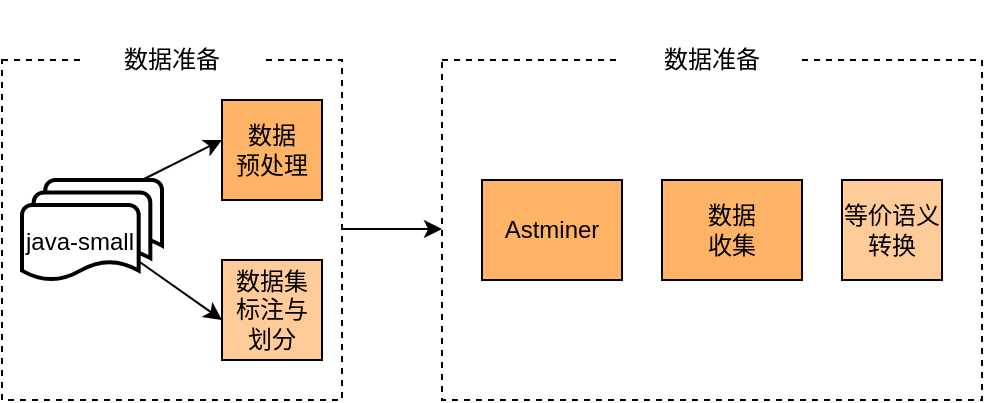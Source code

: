 <mxfile version="14.6.9" type="github">
  <diagram id="JVltaT_nDNOEHpSQOxmV" name="Page-1">
    <mxGraphModel dx="782" dy="551" grid="1" gridSize="10" guides="1" tooltips="1" connect="1" arrows="1" fold="1" page="1" pageScale="1" pageWidth="827" pageHeight="1169" math="0" shadow="0">
      <root>
        <mxCell id="0" />
        <mxCell id="1" parent="0" />
        <mxCell id="EP9sFhI_LQ-2BoXjK-Tm-1" value="" style="whiteSpace=wrap;html=1;aspect=fixed;dashed=1;" vertex="1" parent="1">
          <mxGeometry x="80" y="240" width="170" height="170" as="geometry" />
        </mxCell>
        <mxCell id="EP9sFhI_LQ-2BoXjK-Tm-2" value="数据准备" style="text;html=1;align=center;verticalAlign=middle;whiteSpace=wrap;rounded=0;dashed=1;labelBackgroundColor=none;fillColor=#ffffff;" vertex="1" parent="1">
          <mxGeometry x="120" y="210" width="90" height="60" as="geometry" />
        </mxCell>
        <mxCell id="EP9sFhI_LQ-2BoXjK-Tm-3" value="&lt;div&gt;数据&lt;/div&gt;&lt;div&gt;预处理&lt;br&gt;&lt;/div&gt;" style="whiteSpace=wrap;html=1;aspect=fixed;labelBackgroundColor=none;fillColor=#FFB366;" vertex="1" parent="1">
          <mxGeometry x="190" y="260" width="50" height="50" as="geometry" />
        </mxCell>
        <mxCell id="EP9sFhI_LQ-2BoXjK-Tm-4" value="&lt;div&gt;数据集&lt;/div&gt;&lt;div&gt;标注与&lt;/div&gt;&lt;div&gt;划分&lt;/div&gt;" style="whiteSpace=wrap;html=1;aspect=fixed;labelBackgroundColor=none;fillColor=#FFCC99;" vertex="1" parent="1">
          <mxGeometry x="190" y="340" width="50" height="50" as="geometry" />
        </mxCell>
        <mxCell id="EP9sFhI_LQ-2BoXjK-Tm-6" value="" style="endArrow=classic;html=1;" edge="1" parent="1">
          <mxGeometry width="50" height="50" relative="1" as="geometry">
            <mxPoint x="250" y="324.5" as="sourcePoint" />
            <mxPoint x="300" y="324.5" as="targetPoint" />
          </mxGeometry>
        </mxCell>
        <mxCell id="EP9sFhI_LQ-2BoXjK-Tm-22" value="" style="group" vertex="1" connectable="0" parent="1">
          <mxGeometry x="90" y="300" width="70" height="50" as="geometry" />
        </mxCell>
        <mxCell id="EP9sFhI_LQ-2BoXjK-Tm-19" value="" style="strokeWidth=2;html=1;shape=mxgraph.flowchart.document2;whiteSpace=wrap;size=0.25;shadow=0;" vertex="1" parent="EP9sFhI_LQ-2BoXjK-Tm-22">
          <mxGeometry x="11.667" width="58.333" height="37.5" as="geometry" />
        </mxCell>
        <mxCell id="EP9sFhI_LQ-2BoXjK-Tm-20" value="" style="strokeWidth=2;html=1;shape=mxgraph.flowchart.document2;whiteSpace=wrap;size=0.25;shadow=0;" vertex="1" parent="EP9sFhI_LQ-2BoXjK-Tm-22">
          <mxGeometry x="5.833" y="6.25" width="58.333" height="37.5" as="geometry" />
        </mxCell>
        <mxCell id="EP9sFhI_LQ-2BoXjK-Tm-21" value="java-small" style="strokeWidth=2;html=1;shape=mxgraph.flowchart.document2;whiteSpace=wrap;size=0.25;shadow=0;" vertex="1" parent="EP9sFhI_LQ-2BoXjK-Tm-22">
          <mxGeometry y="12.5" width="58.333" height="37.5" as="geometry" />
        </mxCell>
        <mxCell id="EP9sFhI_LQ-2BoXjK-Tm-23" value="" style="endArrow=classic;html=1;" edge="1" parent="1">
          <mxGeometry width="50" height="50" relative="1" as="geometry">
            <mxPoint x="150" y="300" as="sourcePoint" />
            <mxPoint x="190" y="280" as="targetPoint" />
          </mxGeometry>
        </mxCell>
        <mxCell id="EP9sFhI_LQ-2BoXjK-Tm-24" value="" style="endArrow=classic;html=1;exitX=1;exitY=0.75;exitDx=0;exitDy=0;exitPerimeter=0;" edge="1" parent="1" source="EP9sFhI_LQ-2BoXjK-Tm-21">
          <mxGeometry width="50" height="50" relative="1" as="geometry">
            <mxPoint x="150" y="350" as="sourcePoint" />
            <mxPoint x="190" y="370" as="targetPoint" />
          </mxGeometry>
        </mxCell>
        <mxCell id="EP9sFhI_LQ-2BoXjK-Tm-25" value="" style="whiteSpace=wrap;html=1;dashed=1;" vertex="1" parent="1">
          <mxGeometry x="300" y="240" width="270" height="170" as="geometry" />
        </mxCell>
        <mxCell id="EP9sFhI_LQ-2BoXjK-Tm-26" value="数据准备" style="text;html=1;align=center;verticalAlign=middle;whiteSpace=wrap;rounded=0;dashed=1;labelBackgroundColor=none;fillColor=#ffffff;" vertex="1" parent="1">
          <mxGeometry x="390" y="210" width="90" height="60" as="geometry" />
        </mxCell>
        <mxCell id="EP9sFhI_LQ-2BoXjK-Tm-27" value="&lt;div&gt;数据&lt;/div&gt;&lt;div&gt;收集&lt;/div&gt;" style="whiteSpace=wrap;html=1;labelBackgroundColor=none;fillColor=#FFB366;" vertex="1" parent="1">
          <mxGeometry x="410" y="300" width="70" height="50" as="geometry" />
        </mxCell>
        <mxCell id="EP9sFhI_LQ-2BoXjK-Tm-28" value="&lt;div&gt;等价语义转换&lt;br&gt;&lt;/div&gt;" style="whiteSpace=wrap;html=1;aspect=fixed;labelBackgroundColor=none;fillColor=#FFCC99;" vertex="1" parent="1">
          <mxGeometry x="500" y="300" width="50" height="50" as="geometry" />
        </mxCell>
        <mxCell id="EP9sFhI_LQ-2BoXjK-Tm-38" value="Astminer" style="whiteSpace=wrap;html=1;labelBackgroundColor=none;fillColor=#FFB366;" vertex="1" parent="1">
          <mxGeometry x="320" y="300" width="70" height="50" as="geometry" />
        </mxCell>
      </root>
    </mxGraphModel>
  </diagram>
</mxfile>
